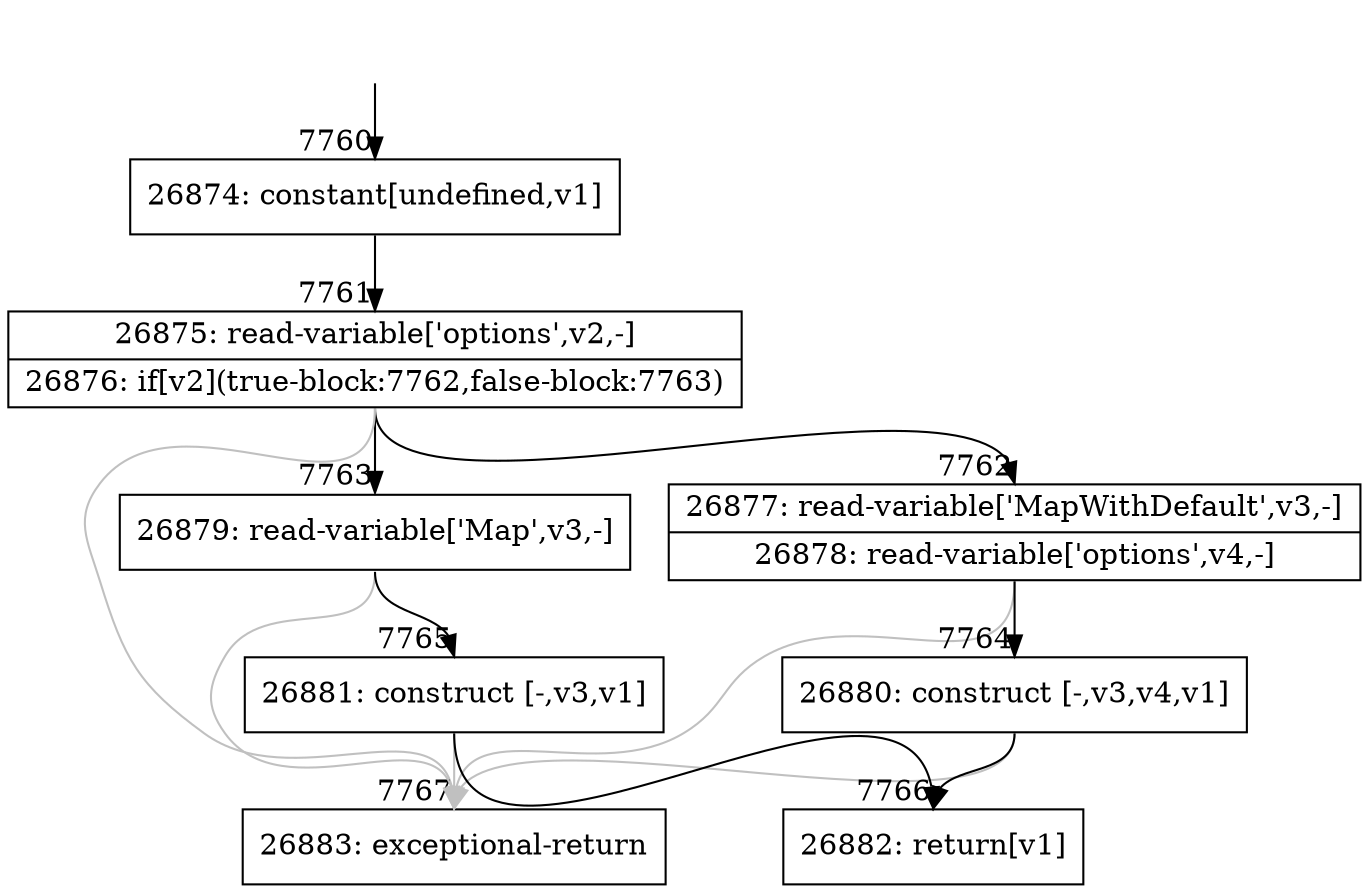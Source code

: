 digraph {
rankdir="TD"
BB_entry657[shape=none,label=""];
BB_entry657 -> BB7760 [tailport=s, headport=n, headlabel="    7760"]
BB7760 [shape=record label="{26874: constant[undefined,v1]}" ] 
BB7760 -> BB7761 [tailport=s, headport=n, headlabel="      7761"]
BB7761 [shape=record label="{26875: read-variable['options',v2,-]|26876: if[v2](true-block:7762,false-block:7763)}" ] 
BB7761 -> BB7762 [tailport=s, headport=n, headlabel="      7762"]
BB7761 -> BB7763 [tailport=s, headport=n, headlabel="      7763"]
BB7761 -> BB7767 [tailport=s, headport=n, color=gray, headlabel="      7767"]
BB7762 [shape=record label="{26877: read-variable['MapWithDefault',v3,-]|26878: read-variable['options',v4,-]}" ] 
BB7762 -> BB7764 [tailport=s, headport=n, headlabel="      7764"]
BB7762 -> BB7767 [tailport=s, headport=n, color=gray]
BB7763 [shape=record label="{26879: read-variable['Map',v3,-]}" ] 
BB7763 -> BB7765 [tailport=s, headport=n, headlabel="      7765"]
BB7763 -> BB7767 [tailport=s, headport=n, color=gray]
BB7764 [shape=record label="{26880: construct [-,v3,v4,v1]}" ] 
BB7764 -> BB7766 [tailport=s, headport=n, headlabel="      7766"]
BB7764 -> BB7767 [tailport=s, headport=n, color=gray]
BB7765 [shape=record label="{26881: construct [-,v3,v1]}" ] 
BB7765 -> BB7766 [tailport=s, headport=n]
BB7765 -> BB7767 [tailport=s, headport=n, color=gray]
BB7766 [shape=record label="{26882: return[v1]}" ] 
BB7767 [shape=record label="{26883: exceptional-return}" ] 
//#$~ 14333
}
